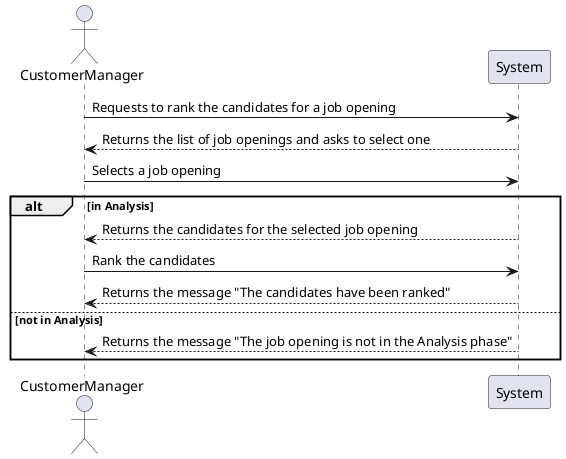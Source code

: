 @startuml
actor CustomerManager as CM
participant System

CM -> System : Requests to rank the candidates for a job opening
System --> CM : Returns the list of job openings and asks to select one
CM -> System : Selects a job opening

alt in Analysis
    System --> CM : Returns the candidates for the selected job opening
    CM -> System : Rank the candidates
    System --> CM : Returns the message "The candidates have been ranked"

else not in Analysis
    System --> CM : Returns the message "The job opening is not in the Analysis phase"
end
@enduml